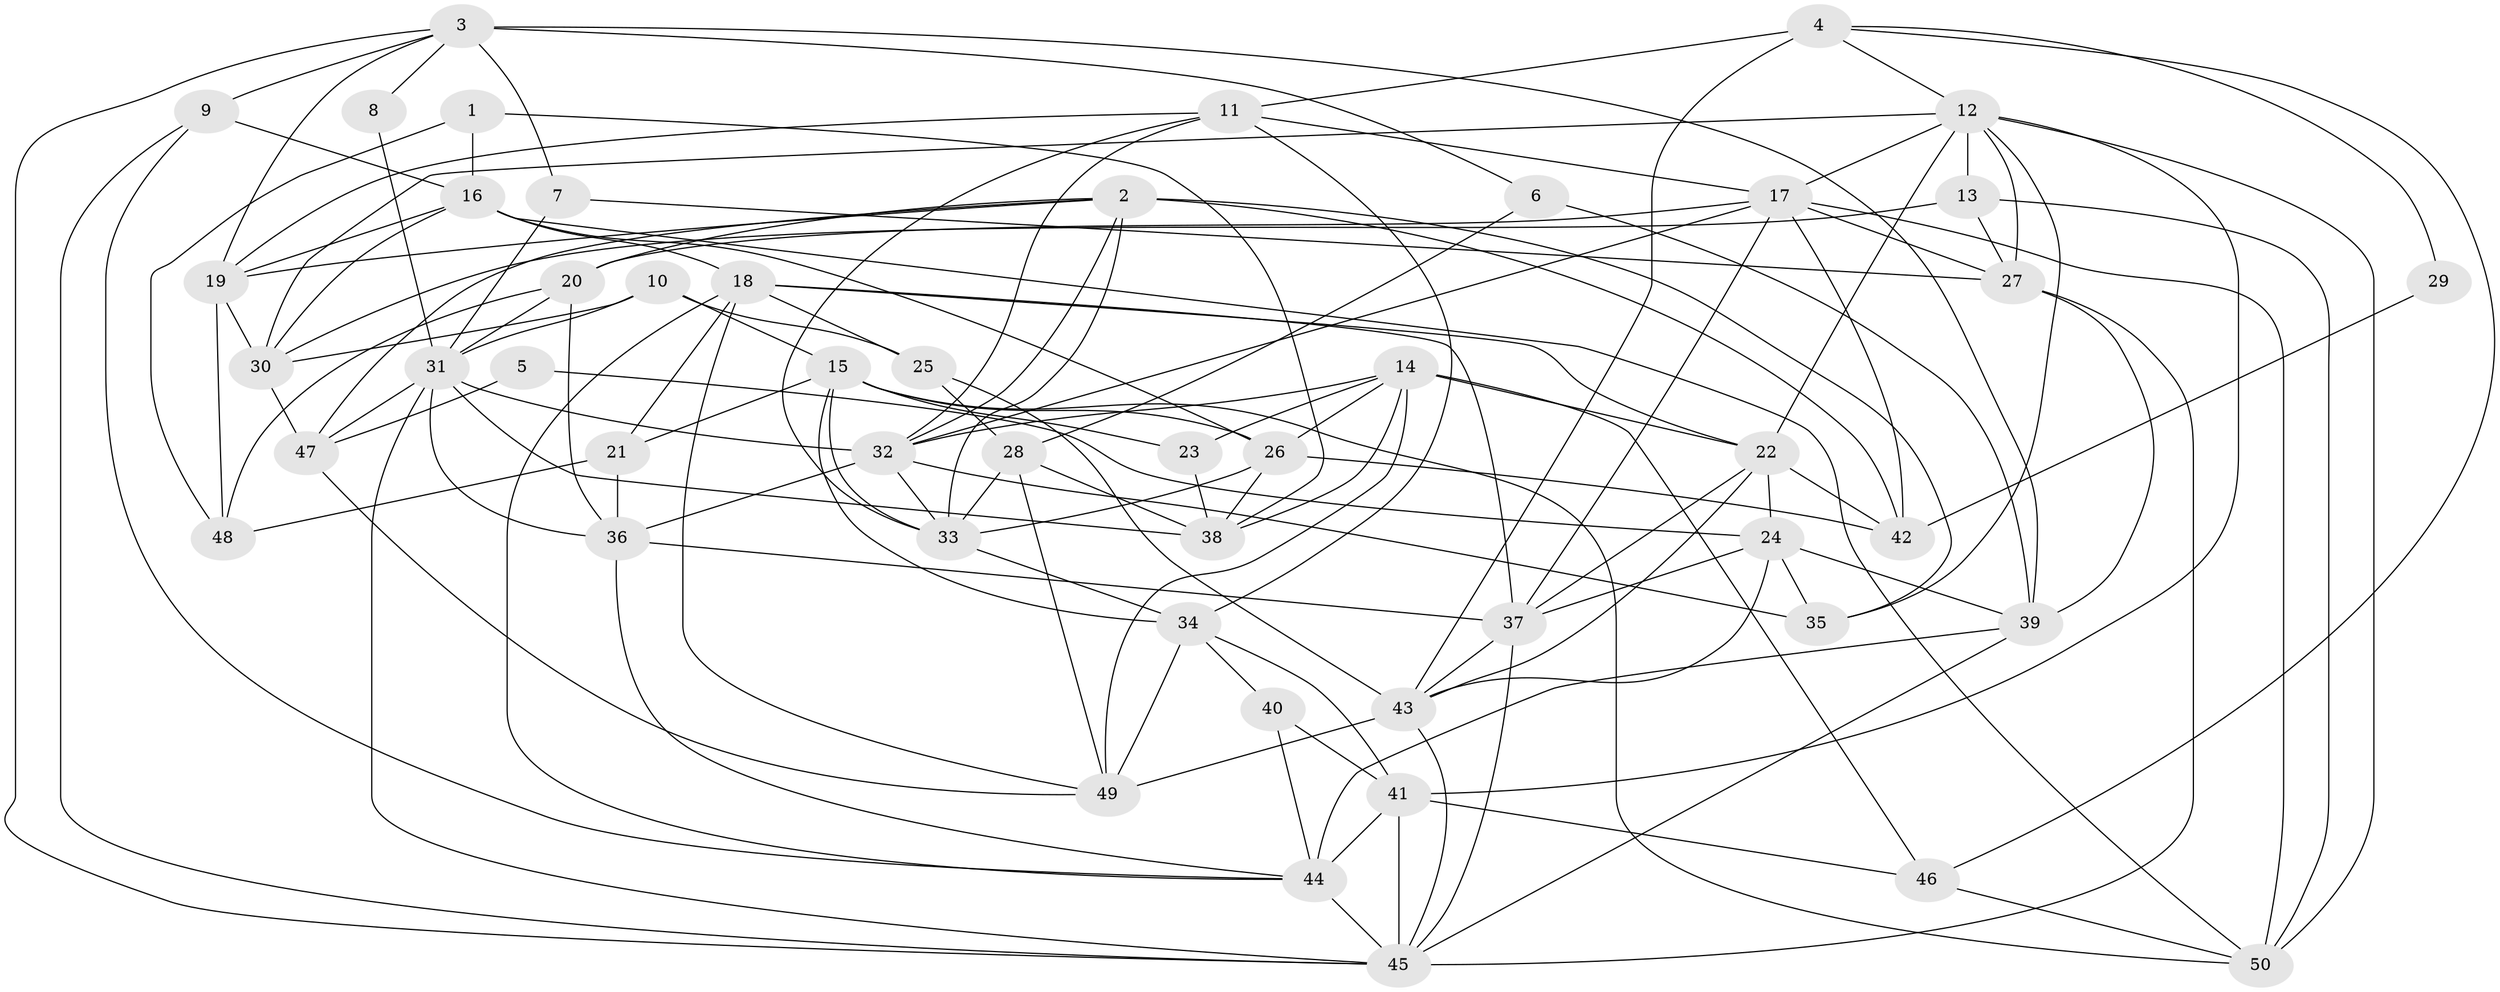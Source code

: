 // original degree distribution, {3: 0.24242424242424243, 5: 0.1414141414141414, 7: 0.010101010101010102, 8: 0.020202020202020204, 2: 0.18181818181818182, 4: 0.24242424242424243, 6: 0.15151515151515152, 9: 0.010101010101010102}
// Generated by graph-tools (version 1.1) at 2025/02/03/09/25 03:02:10]
// undirected, 50 vertices, 138 edges
graph export_dot {
graph [start="1"]
  node [color=gray90,style=filled];
  1;
  2;
  3;
  4;
  5;
  6;
  7;
  8;
  9;
  10;
  11;
  12;
  13;
  14;
  15;
  16;
  17;
  18;
  19;
  20;
  21;
  22;
  23;
  24;
  25;
  26;
  27;
  28;
  29;
  30;
  31;
  32;
  33;
  34;
  35;
  36;
  37;
  38;
  39;
  40;
  41;
  42;
  43;
  44;
  45;
  46;
  47;
  48;
  49;
  50;
  1 -- 16 [weight=1.0];
  1 -- 38 [weight=1.0];
  1 -- 48 [weight=1.0];
  2 -- 19 [weight=1.0];
  2 -- 20 [weight=1.0];
  2 -- 32 [weight=1.0];
  2 -- 33 [weight=1.0];
  2 -- 35 [weight=1.0];
  2 -- 42 [weight=1.0];
  2 -- 47 [weight=1.0];
  3 -- 6 [weight=2.0];
  3 -- 7 [weight=2.0];
  3 -- 8 [weight=1.0];
  3 -- 9 [weight=2.0];
  3 -- 19 [weight=1.0];
  3 -- 39 [weight=1.0];
  3 -- 45 [weight=1.0];
  4 -- 11 [weight=1.0];
  4 -- 12 [weight=1.0];
  4 -- 29 [weight=1.0];
  4 -- 43 [weight=2.0];
  4 -- 46 [weight=1.0];
  5 -- 24 [weight=1.0];
  5 -- 47 [weight=1.0];
  6 -- 28 [weight=1.0];
  6 -- 39 [weight=1.0];
  7 -- 27 [weight=1.0];
  7 -- 31 [weight=1.0];
  8 -- 31 [weight=1.0];
  9 -- 16 [weight=1.0];
  9 -- 44 [weight=1.0];
  9 -- 45 [weight=1.0];
  10 -- 15 [weight=1.0];
  10 -- 25 [weight=1.0];
  10 -- 30 [weight=1.0];
  10 -- 31 [weight=1.0];
  11 -- 17 [weight=1.0];
  11 -- 19 [weight=1.0];
  11 -- 32 [weight=1.0];
  11 -- 33 [weight=1.0];
  11 -- 34 [weight=1.0];
  12 -- 13 [weight=1.0];
  12 -- 17 [weight=1.0];
  12 -- 22 [weight=1.0];
  12 -- 27 [weight=1.0];
  12 -- 30 [weight=1.0];
  12 -- 35 [weight=1.0];
  12 -- 41 [weight=1.0];
  12 -- 50 [weight=1.0];
  13 -- 27 [weight=1.0];
  13 -- 30 [weight=1.0];
  13 -- 50 [weight=1.0];
  14 -- 22 [weight=1.0];
  14 -- 23 [weight=1.0];
  14 -- 26 [weight=1.0];
  14 -- 32 [weight=1.0];
  14 -- 38 [weight=1.0];
  14 -- 46 [weight=1.0];
  14 -- 49 [weight=1.0];
  15 -- 21 [weight=1.0];
  15 -- 23 [weight=1.0];
  15 -- 26 [weight=2.0];
  15 -- 33 [weight=1.0];
  15 -- 34 [weight=1.0];
  15 -- 50 [weight=1.0];
  16 -- 18 [weight=1.0];
  16 -- 19 [weight=1.0];
  16 -- 26 [weight=1.0];
  16 -- 30 [weight=2.0];
  16 -- 50 [weight=1.0];
  17 -- 20 [weight=1.0];
  17 -- 27 [weight=1.0];
  17 -- 32 [weight=1.0];
  17 -- 37 [weight=1.0];
  17 -- 42 [weight=1.0];
  17 -- 50 [weight=1.0];
  18 -- 21 [weight=1.0];
  18 -- 22 [weight=1.0];
  18 -- 25 [weight=1.0];
  18 -- 37 [weight=1.0];
  18 -- 44 [weight=1.0];
  18 -- 49 [weight=1.0];
  19 -- 30 [weight=1.0];
  19 -- 48 [weight=1.0];
  20 -- 31 [weight=1.0];
  20 -- 36 [weight=1.0];
  20 -- 48 [weight=1.0];
  21 -- 36 [weight=1.0];
  21 -- 48 [weight=1.0];
  22 -- 24 [weight=2.0];
  22 -- 37 [weight=1.0];
  22 -- 42 [weight=1.0];
  22 -- 43 [weight=1.0];
  23 -- 38 [weight=1.0];
  24 -- 35 [weight=2.0];
  24 -- 37 [weight=1.0];
  24 -- 39 [weight=1.0];
  24 -- 43 [weight=1.0];
  25 -- 28 [weight=1.0];
  25 -- 43 [weight=1.0];
  26 -- 33 [weight=1.0];
  26 -- 38 [weight=1.0];
  26 -- 42 [weight=1.0];
  27 -- 39 [weight=1.0];
  27 -- 45 [weight=1.0];
  28 -- 33 [weight=1.0];
  28 -- 38 [weight=1.0];
  28 -- 49 [weight=1.0];
  29 -- 42 [weight=1.0];
  30 -- 47 [weight=1.0];
  31 -- 32 [weight=2.0];
  31 -- 36 [weight=1.0];
  31 -- 38 [weight=1.0];
  31 -- 45 [weight=1.0];
  31 -- 47 [weight=1.0];
  32 -- 33 [weight=1.0];
  32 -- 35 [weight=1.0];
  32 -- 36 [weight=1.0];
  33 -- 34 [weight=1.0];
  34 -- 40 [weight=1.0];
  34 -- 41 [weight=1.0];
  34 -- 49 [weight=1.0];
  36 -- 37 [weight=1.0];
  36 -- 44 [weight=1.0];
  37 -- 43 [weight=1.0];
  37 -- 45 [weight=2.0];
  39 -- 44 [weight=1.0];
  39 -- 45 [weight=1.0];
  40 -- 41 [weight=1.0];
  40 -- 44 [weight=1.0];
  41 -- 44 [weight=1.0];
  41 -- 45 [weight=1.0];
  41 -- 46 [weight=1.0];
  43 -- 45 [weight=1.0];
  43 -- 49 [weight=1.0];
  44 -- 45 [weight=2.0];
  46 -- 50 [weight=1.0];
  47 -- 49 [weight=1.0];
}
